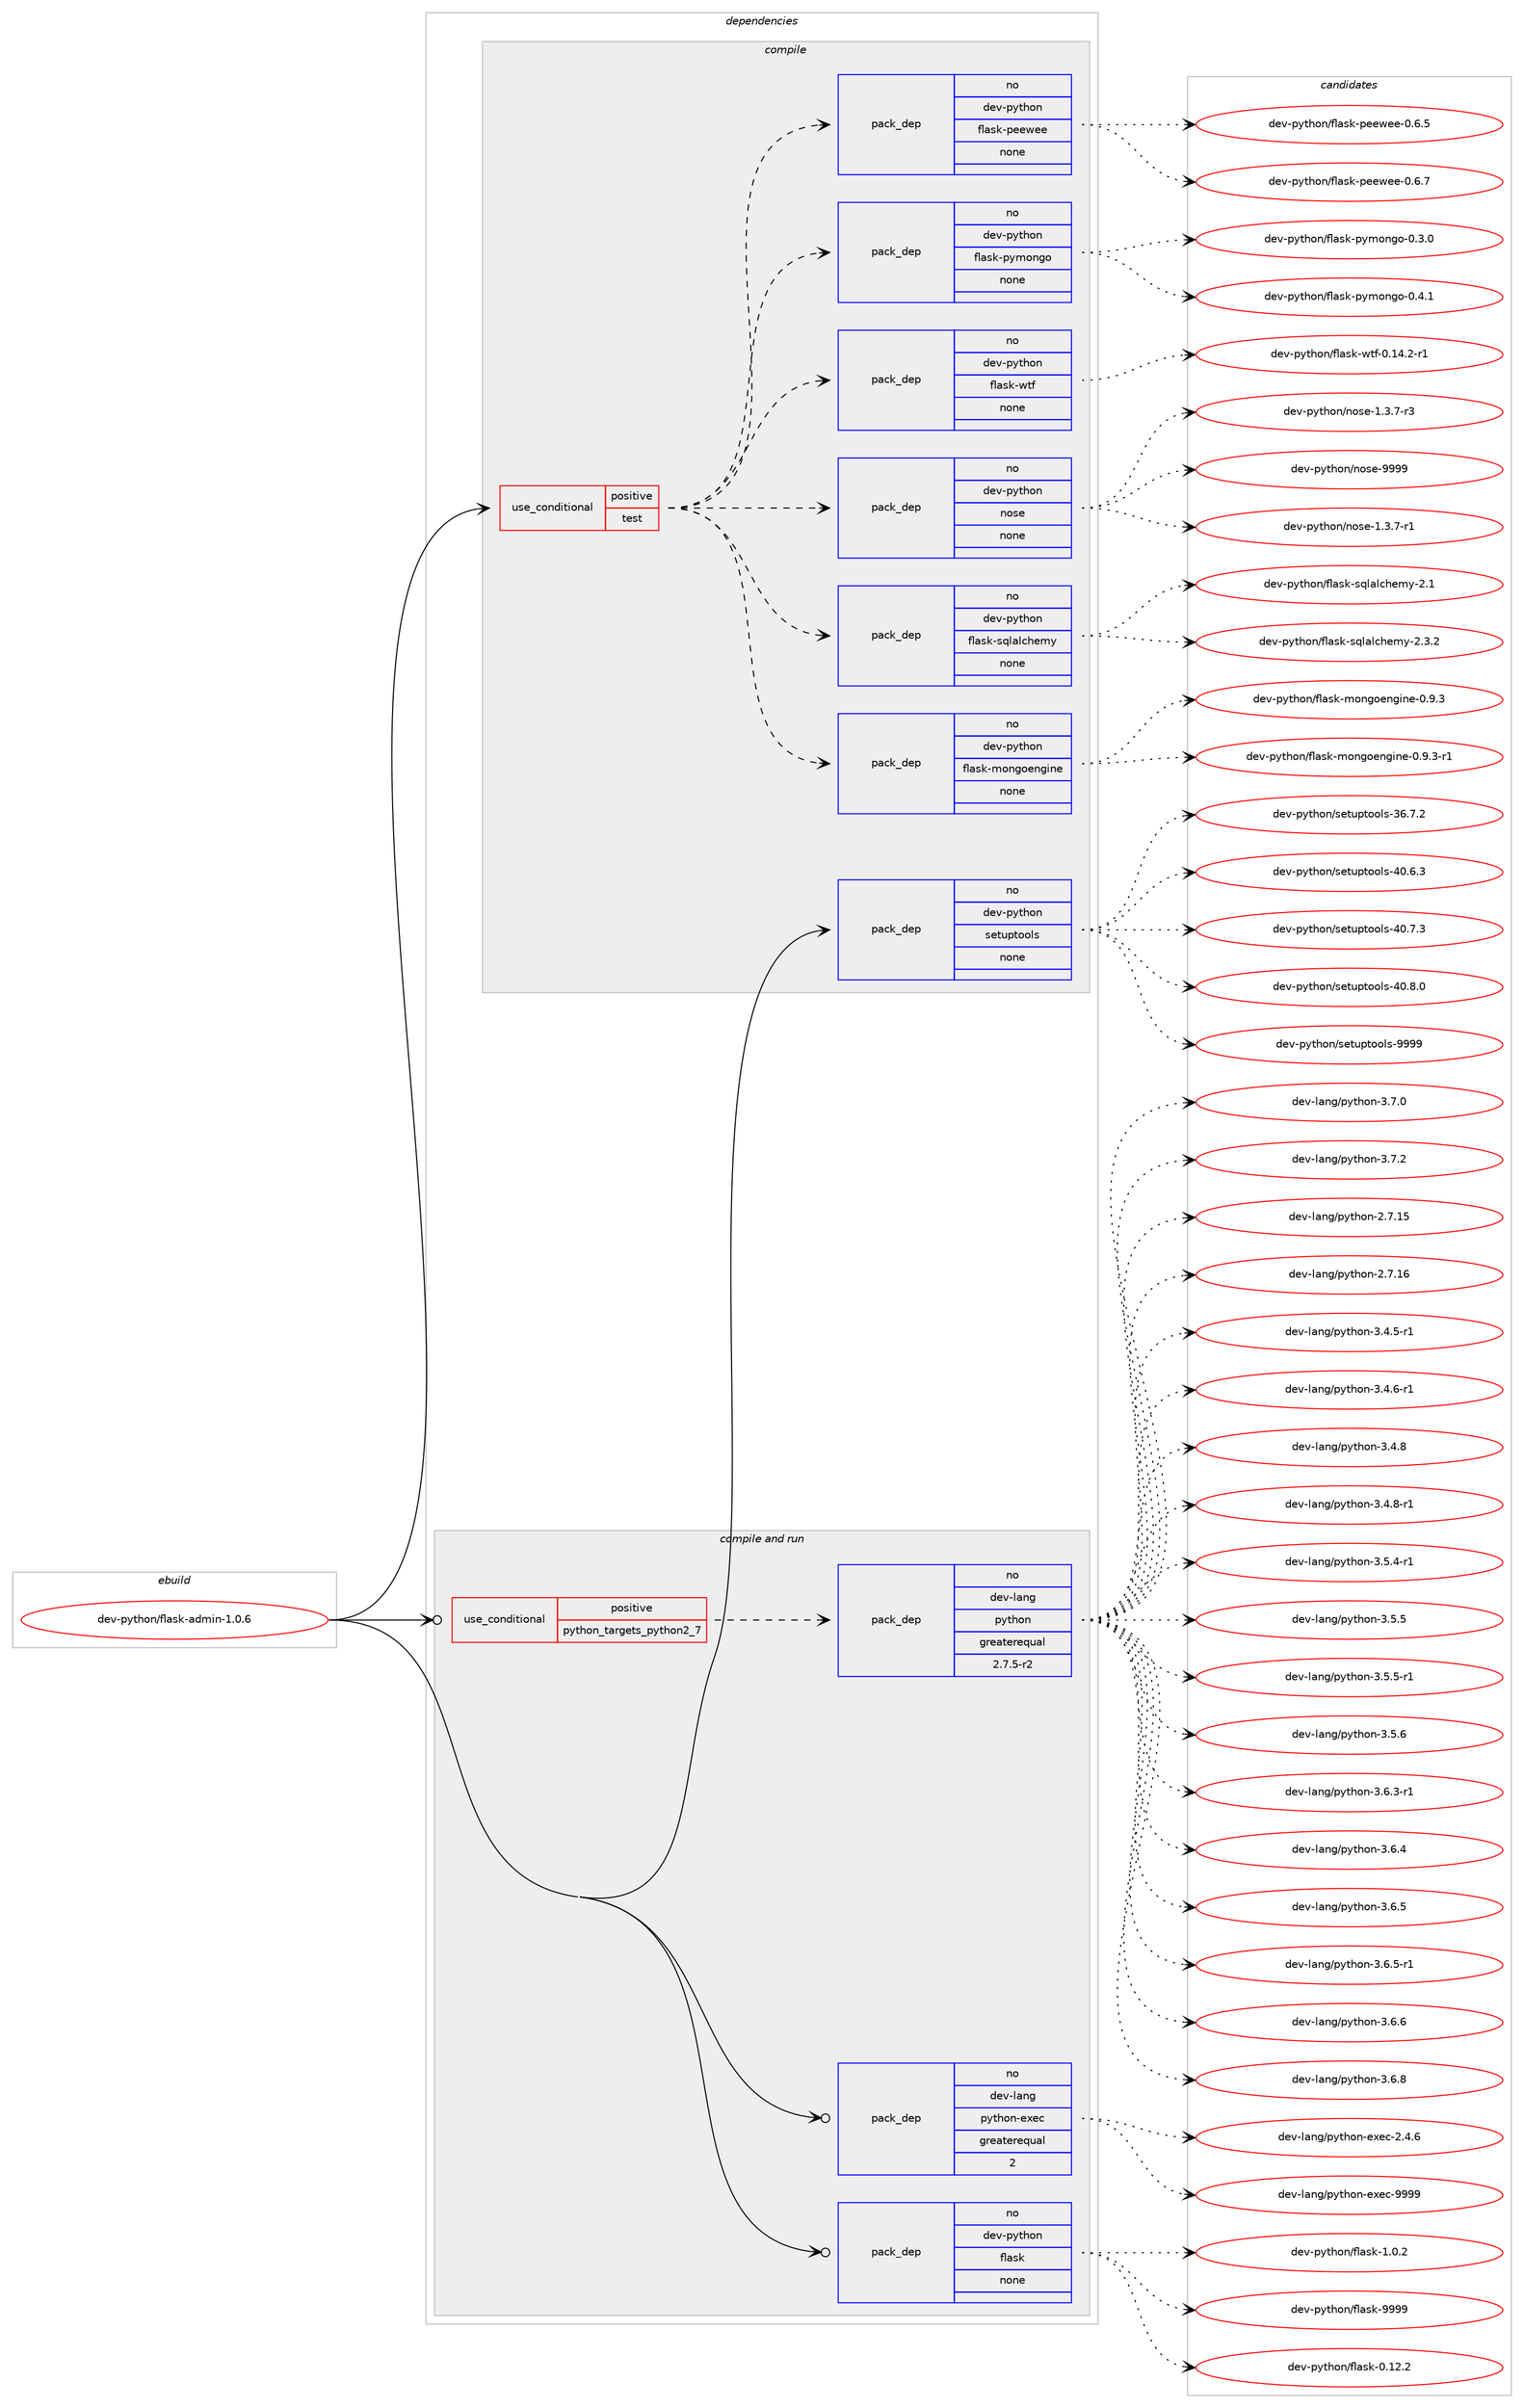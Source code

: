 digraph prolog {

# *************
# Graph options
# *************

newrank=true;
concentrate=true;
compound=true;
graph [rankdir=LR,fontname=Helvetica,fontsize=10,ranksep=1.5];#, ranksep=2.5, nodesep=0.2];
edge  [arrowhead=vee];
node  [fontname=Helvetica,fontsize=10];

# **********
# The ebuild
# **********

subgraph cluster_leftcol {
color=gray;
rank=same;
label=<<i>ebuild</i>>;
id [label="dev-python/flask-admin-1.0.6", color=red, width=4, href="../dev-python/flask-admin-1.0.6.svg"];
}

# ****************
# The dependencies
# ****************

subgraph cluster_midcol {
color=gray;
label=<<i>dependencies</i>>;
subgraph cluster_compile {
fillcolor="#eeeeee";
style=filled;
label=<<i>compile</i>>;
subgraph cond374292 {
dependency1409135 [label=<<TABLE BORDER="0" CELLBORDER="1" CELLSPACING="0" CELLPADDING="4"><TR><TD ROWSPAN="3" CELLPADDING="10">use_conditional</TD></TR><TR><TD>positive</TD></TR><TR><TD>test</TD></TR></TABLE>>, shape=none, color=red];
subgraph pack1011584 {
dependency1409136 [label=<<TABLE BORDER="0" CELLBORDER="1" CELLSPACING="0" CELLPADDING="4" WIDTH="220"><TR><TD ROWSPAN="6" CELLPADDING="30">pack_dep</TD></TR><TR><TD WIDTH="110">no</TD></TR><TR><TD>dev-python</TD></TR><TR><TD>nose</TD></TR><TR><TD>none</TD></TR><TR><TD></TD></TR></TABLE>>, shape=none, color=blue];
}
dependency1409135:e -> dependency1409136:w [weight=20,style="dashed",arrowhead="vee"];
subgraph pack1011585 {
dependency1409137 [label=<<TABLE BORDER="0" CELLBORDER="1" CELLSPACING="0" CELLPADDING="4" WIDTH="220"><TR><TD ROWSPAN="6" CELLPADDING="30">pack_dep</TD></TR><TR><TD WIDTH="110">no</TD></TR><TR><TD>dev-python</TD></TR><TR><TD>flask-wtf</TD></TR><TR><TD>none</TD></TR><TR><TD></TD></TR></TABLE>>, shape=none, color=blue];
}
dependency1409135:e -> dependency1409137:w [weight=20,style="dashed",arrowhead="vee"];
subgraph pack1011586 {
dependency1409138 [label=<<TABLE BORDER="0" CELLBORDER="1" CELLSPACING="0" CELLPADDING="4" WIDTH="220"><TR><TD ROWSPAN="6" CELLPADDING="30">pack_dep</TD></TR><TR><TD WIDTH="110">no</TD></TR><TR><TD>dev-python</TD></TR><TR><TD>flask-pymongo</TD></TR><TR><TD>none</TD></TR><TR><TD></TD></TR></TABLE>>, shape=none, color=blue];
}
dependency1409135:e -> dependency1409138:w [weight=20,style="dashed",arrowhead="vee"];
subgraph pack1011587 {
dependency1409139 [label=<<TABLE BORDER="0" CELLBORDER="1" CELLSPACING="0" CELLPADDING="4" WIDTH="220"><TR><TD ROWSPAN="6" CELLPADDING="30">pack_dep</TD></TR><TR><TD WIDTH="110">no</TD></TR><TR><TD>dev-python</TD></TR><TR><TD>flask-peewee</TD></TR><TR><TD>none</TD></TR><TR><TD></TD></TR></TABLE>>, shape=none, color=blue];
}
dependency1409135:e -> dependency1409139:w [weight=20,style="dashed",arrowhead="vee"];
subgraph pack1011588 {
dependency1409140 [label=<<TABLE BORDER="0" CELLBORDER="1" CELLSPACING="0" CELLPADDING="4" WIDTH="220"><TR><TD ROWSPAN="6" CELLPADDING="30">pack_dep</TD></TR><TR><TD WIDTH="110">no</TD></TR><TR><TD>dev-python</TD></TR><TR><TD>flask-mongoengine</TD></TR><TR><TD>none</TD></TR><TR><TD></TD></TR></TABLE>>, shape=none, color=blue];
}
dependency1409135:e -> dependency1409140:w [weight=20,style="dashed",arrowhead="vee"];
subgraph pack1011589 {
dependency1409141 [label=<<TABLE BORDER="0" CELLBORDER="1" CELLSPACING="0" CELLPADDING="4" WIDTH="220"><TR><TD ROWSPAN="6" CELLPADDING="30">pack_dep</TD></TR><TR><TD WIDTH="110">no</TD></TR><TR><TD>dev-python</TD></TR><TR><TD>flask-sqlalchemy</TD></TR><TR><TD>none</TD></TR><TR><TD></TD></TR></TABLE>>, shape=none, color=blue];
}
dependency1409135:e -> dependency1409141:w [weight=20,style="dashed",arrowhead="vee"];
}
id:e -> dependency1409135:w [weight=20,style="solid",arrowhead="vee"];
subgraph pack1011590 {
dependency1409142 [label=<<TABLE BORDER="0" CELLBORDER="1" CELLSPACING="0" CELLPADDING="4" WIDTH="220"><TR><TD ROWSPAN="6" CELLPADDING="30">pack_dep</TD></TR><TR><TD WIDTH="110">no</TD></TR><TR><TD>dev-python</TD></TR><TR><TD>setuptools</TD></TR><TR><TD>none</TD></TR><TR><TD></TD></TR></TABLE>>, shape=none, color=blue];
}
id:e -> dependency1409142:w [weight=20,style="solid",arrowhead="vee"];
}
subgraph cluster_compileandrun {
fillcolor="#eeeeee";
style=filled;
label=<<i>compile and run</i>>;
subgraph cond374293 {
dependency1409143 [label=<<TABLE BORDER="0" CELLBORDER="1" CELLSPACING="0" CELLPADDING="4"><TR><TD ROWSPAN="3" CELLPADDING="10">use_conditional</TD></TR><TR><TD>positive</TD></TR><TR><TD>python_targets_python2_7</TD></TR></TABLE>>, shape=none, color=red];
subgraph pack1011591 {
dependency1409144 [label=<<TABLE BORDER="0" CELLBORDER="1" CELLSPACING="0" CELLPADDING="4" WIDTH="220"><TR><TD ROWSPAN="6" CELLPADDING="30">pack_dep</TD></TR><TR><TD WIDTH="110">no</TD></TR><TR><TD>dev-lang</TD></TR><TR><TD>python</TD></TR><TR><TD>greaterequal</TD></TR><TR><TD>2.7.5-r2</TD></TR></TABLE>>, shape=none, color=blue];
}
dependency1409143:e -> dependency1409144:w [weight=20,style="dashed",arrowhead="vee"];
}
id:e -> dependency1409143:w [weight=20,style="solid",arrowhead="odotvee"];
subgraph pack1011592 {
dependency1409145 [label=<<TABLE BORDER="0" CELLBORDER="1" CELLSPACING="0" CELLPADDING="4" WIDTH="220"><TR><TD ROWSPAN="6" CELLPADDING="30">pack_dep</TD></TR><TR><TD WIDTH="110">no</TD></TR><TR><TD>dev-lang</TD></TR><TR><TD>python-exec</TD></TR><TR><TD>greaterequal</TD></TR><TR><TD>2</TD></TR></TABLE>>, shape=none, color=blue];
}
id:e -> dependency1409145:w [weight=20,style="solid",arrowhead="odotvee"];
subgraph pack1011593 {
dependency1409146 [label=<<TABLE BORDER="0" CELLBORDER="1" CELLSPACING="0" CELLPADDING="4" WIDTH="220"><TR><TD ROWSPAN="6" CELLPADDING="30">pack_dep</TD></TR><TR><TD WIDTH="110">no</TD></TR><TR><TD>dev-python</TD></TR><TR><TD>flask</TD></TR><TR><TD>none</TD></TR><TR><TD></TD></TR></TABLE>>, shape=none, color=blue];
}
id:e -> dependency1409146:w [weight=20,style="solid",arrowhead="odotvee"];
}
subgraph cluster_run {
fillcolor="#eeeeee";
style=filled;
label=<<i>run</i>>;
}
}

# **************
# The candidates
# **************

subgraph cluster_choices {
rank=same;
color=gray;
label=<<i>candidates</i>>;

subgraph choice1011584 {
color=black;
nodesep=1;
choice10010111845112121116104111110471101111151014549465146554511449 [label="dev-python/nose-1.3.7-r1", color=red, width=4,href="../dev-python/nose-1.3.7-r1.svg"];
choice10010111845112121116104111110471101111151014549465146554511451 [label="dev-python/nose-1.3.7-r3", color=red, width=4,href="../dev-python/nose-1.3.7-r3.svg"];
choice10010111845112121116104111110471101111151014557575757 [label="dev-python/nose-9999", color=red, width=4,href="../dev-python/nose-9999.svg"];
dependency1409136:e -> choice10010111845112121116104111110471101111151014549465146554511449:w [style=dotted,weight="100"];
dependency1409136:e -> choice10010111845112121116104111110471101111151014549465146554511451:w [style=dotted,weight="100"];
dependency1409136:e -> choice10010111845112121116104111110471101111151014557575757:w [style=dotted,weight="100"];
}
subgraph choice1011585 {
color=black;
nodesep=1;
choice10010111845112121116104111110471021089711510745119116102454846495246504511449 [label="dev-python/flask-wtf-0.14.2-r1", color=red, width=4,href="../dev-python/flask-wtf-0.14.2-r1.svg"];
dependency1409137:e -> choice10010111845112121116104111110471021089711510745119116102454846495246504511449:w [style=dotted,weight="100"];
}
subgraph choice1011586 {
color=black;
nodesep=1;
choice10010111845112121116104111110471021089711510745112121109111110103111454846514648 [label="dev-python/flask-pymongo-0.3.0", color=red, width=4,href="../dev-python/flask-pymongo-0.3.0.svg"];
choice10010111845112121116104111110471021089711510745112121109111110103111454846524649 [label="dev-python/flask-pymongo-0.4.1", color=red, width=4,href="../dev-python/flask-pymongo-0.4.1.svg"];
dependency1409138:e -> choice10010111845112121116104111110471021089711510745112121109111110103111454846514648:w [style=dotted,weight="100"];
dependency1409138:e -> choice10010111845112121116104111110471021089711510745112121109111110103111454846524649:w [style=dotted,weight="100"];
}
subgraph choice1011587 {
color=black;
nodesep=1;
choice10010111845112121116104111110471021089711510745112101101119101101454846544653 [label="dev-python/flask-peewee-0.6.5", color=red, width=4,href="../dev-python/flask-peewee-0.6.5.svg"];
choice10010111845112121116104111110471021089711510745112101101119101101454846544655 [label="dev-python/flask-peewee-0.6.7", color=red, width=4,href="../dev-python/flask-peewee-0.6.7.svg"];
dependency1409139:e -> choice10010111845112121116104111110471021089711510745112101101119101101454846544653:w [style=dotted,weight="100"];
dependency1409139:e -> choice10010111845112121116104111110471021089711510745112101101119101101454846544655:w [style=dotted,weight="100"];
}
subgraph choice1011588 {
color=black;
nodesep=1;
choice10010111845112121116104111110471021089711510745109111110103111101110103105110101454846574651 [label="dev-python/flask-mongoengine-0.9.3", color=red, width=4,href="../dev-python/flask-mongoengine-0.9.3.svg"];
choice100101118451121211161041111104710210897115107451091111101031111011101031051101014548465746514511449 [label="dev-python/flask-mongoengine-0.9.3-r1", color=red, width=4,href="../dev-python/flask-mongoengine-0.9.3-r1.svg"];
dependency1409140:e -> choice10010111845112121116104111110471021089711510745109111110103111101110103105110101454846574651:w [style=dotted,weight="100"];
dependency1409140:e -> choice100101118451121211161041111104710210897115107451091111101031111011101031051101014548465746514511449:w [style=dotted,weight="100"];
}
subgraph choice1011589 {
color=black;
nodesep=1;
choice10010111845112121116104111110471021089711510745115113108971089910410110912145504649 [label="dev-python/flask-sqlalchemy-2.1", color=red, width=4,href="../dev-python/flask-sqlalchemy-2.1.svg"];
choice100101118451121211161041111104710210897115107451151131089710899104101109121455046514650 [label="dev-python/flask-sqlalchemy-2.3.2", color=red, width=4,href="../dev-python/flask-sqlalchemy-2.3.2.svg"];
dependency1409141:e -> choice10010111845112121116104111110471021089711510745115113108971089910410110912145504649:w [style=dotted,weight="100"];
dependency1409141:e -> choice100101118451121211161041111104710210897115107451151131089710899104101109121455046514650:w [style=dotted,weight="100"];
}
subgraph choice1011590 {
color=black;
nodesep=1;
choice100101118451121211161041111104711510111611711211611111110811545515446554650 [label="dev-python/setuptools-36.7.2", color=red, width=4,href="../dev-python/setuptools-36.7.2.svg"];
choice100101118451121211161041111104711510111611711211611111110811545524846544651 [label="dev-python/setuptools-40.6.3", color=red, width=4,href="../dev-python/setuptools-40.6.3.svg"];
choice100101118451121211161041111104711510111611711211611111110811545524846554651 [label="dev-python/setuptools-40.7.3", color=red, width=4,href="../dev-python/setuptools-40.7.3.svg"];
choice100101118451121211161041111104711510111611711211611111110811545524846564648 [label="dev-python/setuptools-40.8.0", color=red, width=4,href="../dev-python/setuptools-40.8.0.svg"];
choice10010111845112121116104111110471151011161171121161111111081154557575757 [label="dev-python/setuptools-9999", color=red, width=4,href="../dev-python/setuptools-9999.svg"];
dependency1409142:e -> choice100101118451121211161041111104711510111611711211611111110811545515446554650:w [style=dotted,weight="100"];
dependency1409142:e -> choice100101118451121211161041111104711510111611711211611111110811545524846544651:w [style=dotted,weight="100"];
dependency1409142:e -> choice100101118451121211161041111104711510111611711211611111110811545524846554651:w [style=dotted,weight="100"];
dependency1409142:e -> choice100101118451121211161041111104711510111611711211611111110811545524846564648:w [style=dotted,weight="100"];
dependency1409142:e -> choice10010111845112121116104111110471151011161171121161111111081154557575757:w [style=dotted,weight="100"];
}
subgraph choice1011591 {
color=black;
nodesep=1;
choice10010111845108971101034711212111610411111045504655464953 [label="dev-lang/python-2.7.15", color=red, width=4,href="../dev-lang/python-2.7.15.svg"];
choice10010111845108971101034711212111610411111045504655464954 [label="dev-lang/python-2.7.16", color=red, width=4,href="../dev-lang/python-2.7.16.svg"];
choice1001011184510897110103471121211161041111104551465246534511449 [label="dev-lang/python-3.4.5-r1", color=red, width=4,href="../dev-lang/python-3.4.5-r1.svg"];
choice1001011184510897110103471121211161041111104551465246544511449 [label="dev-lang/python-3.4.6-r1", color=red, width=4,href="../dev-lang/python-3.4.6-r1.svg"];
choice100101118451089711010347112121116104111110455146524656 [label="dev-lang/python-3.4.8", color=red, width=4,href="../dev-lang/python-3.4.8.svg"];
choice1001011184510897110103471121211161041111104551465246564511449 [label="dev-lang/python-3.4.8-r1", color=red, width=4,href="../dev-lang/python-3.4.8-r1.svg"];
choice1001011184510897110103471121211161041111104551465346524511449 [label="dev-lang/python-3.5.4-r1", color=red, width=4,href="../dev-lang/python-3.5.4-r1.svg"];
choice100101118451089711010347112121116104111110455146534653 [label="dev-lang/python-3.5.5", color=red, width=4,href="../dev-lang/python-3.5.5.svg"];
choice1001011184510897110103471121211161041111104551465346534511449 [label="dev-lang/python-3.5.5-r1", color=red, width=4,href="../dev-lang/python-3.5.5-r1.svg"];
choice100101118451089711010347112121116104111110455146534654 [label="dev-lang/python-3.5.6", color=red, width=4,href="../dev-lang/python-3.5.6.svg"];
choice1001011184510897110103471121211161041111104551465446514511449 [label="dev-lang/python-3.6.3-r1", color=red, width=4,href="../dev-lang/python-3.6.3-r1.svg"];
choice100101118451089711010347112121116104111110455146544652 [label="dev-lang/python-3.6.4", color=red, width=4,href="../dev-lang/python-3.6.4.svg"];
choice100101118451089711010347112121116104111110455146544653 [label="dev-lang/python-3.6.5", color=red, width=4,href="../dev-lang/python-3.6.5.svg"];
choice1001011184510897110103471121211161041111104551465446534511449 [label="dev-lang/python-3.6.5-r1", color=red, width=4,href="../dev-lang/python-3.6.5-r1.svg"];
choice100101118451089711010347112121116104111110455146544654 [label="dev-lang/python-3.6.6", color=red, width=4,href="../dev-lang/python-3.6.6.svg"];
choice100101118451089711010347112121116104111110455146544656 [label="dev-lang/python-3.6.8", color=red, width=4,href="../dev-lang/python-3.6.8.svg"];
choice100101118451089711010347112121116104111110455146554648 [label="dev-lang/python-3.7.0", color=red, width=4,href="../dev-lang/python-3.7.0.svg"];
choice100101118451089711010347112121116104111110455146554650 [label="dev-lang/python-3.7.2", color=red, width=4,href="../dev-lang/python-3.7.2.svg"];
dependency1409144:e -> choice10010111845108971101034711212111610411111045504655464953:w [style=dotted,weight="100"];
dependency1409144:e -> choice10010111845108971101034711212111610411111045504655464954:w [style=dotted,weight="100"];
dependency1409144:e -> choice1001011184510897110103471121211161041111104551465246534511449:w [style=dotted,weight="100"];
dependency1409144:e -> choice1001011184510897110103471121211161041111104551465246544511449:w [style=dotted,weight="100"];
dependency1409144:e -> choice100101118451089711010347112121116104111110455146524656:w [style=dotted,weight="100"];
dependency1409144:e -> choice1001011184510897110103471121211161041111104551465246564511449:w [style=dotted,weight="100"];
dependency1409144:e -> choice1001011184510897110103471121211161041111104551465346524511449:w [style=dotted,weight="100"];
dependency1409144:e -> choice100101118451089711010347112121116104111110455146534653:w [style=dotted,weight="100"];
dependency1409144:e -> choice1001011184510897110103471121211161041111104551465346534511449:w [style=dotted,weight="100"];
dependency1409144:e -> choice100101118451089711010347112121116104111110455146534654:w [style=dotted,weight="100"];
dependency1409144:e -> choice1001011184510897110103471121211161041111104551465446514511449:w [style=dotted,weight="100"];
dependency1409144:e -> choice100101118451089711010347112121116104111110455146544652:w [style=dotted,weight="100"];
dependency1409144:e -> choice100101118451089711010347112121116104111110455146544653:w [style=dotted,weight="100"];
dependency1409144:e -> choice1001011184510897110103471121211161041111104551465446534511449:w [style=dotted,weight="100"];
dependency1409144:e -> choice100101118451089711010347112121116104111110455146544654:w [style=dotted,weight="100"];
dependency1409144:e -> choice100101118451089711010347112121116104111110455146544656:w [style=dotted,weight="100"];
dependency1409144:e -> choice100101118451089711010347112121116104111110455146554648:w [style=dotted,weight="100"];
dependency1409144:e -> choice100101118451089711010347112121116104111110455146554650:w [style=dotted,weight="100"];
}
subgraph choice1011592 {
color=black;
nodesep=1;
choice1001011184510897110103471121211161041111104510112010199455046524654 [label="dev-lang/python-exec-2.4.6", color=red, width=4,href="../dev-lang/python-exec-2.4.6.svg"];
choice10010111845108971101034711212111610411111045101120101994557575757 [label="dev-lang/python-exec-9999", color=red, width=4,href="../dev-lang/python-exec-9999.svg"];
dependency1409145:e -> choice1001011184510897110103471121211161041111104510112010199455046524654:w [style=dotted,weight="100"];
dependency1409145:e -> choice10010111845108971101034711212111610411111045101120101994557575757:w [style=dotted,weight="100"];
}
subgraph choice1011593 {
color=black;
nodesep=1;
choice10010111845112121116104111110471021089711510745484649504650 [label="dev-python/flask-0.12.2", color=red, width=4,href="../dev-python/flask-0.12.2.svg"];
choice100101118451121211161041111104710210897115107454946484650 [label="dev-python/flask-1.0.2", color=red, width=4,href="../dev-python/flask-1.0.2.svg"];
choice1001011184511212111610411111047102108971151074557575757 [label="dev-python/flask-9999", color=red, width=4,href="../dev-python/flask-9999.svg"];
dependency1409146:e -> choice10010111845112121116104111110471021089711510745484649504650:w [style=dotted,weight="100"];
dependency1409146:e -> choice100101118451121211161041111104710210897115107454946484650:w [style=dotted,weight="100"];
dependency1409146:e -> choice1001011184511212111610411111047102108971151074557575757:w [style=dotted,weight="100"];
}
}

}
